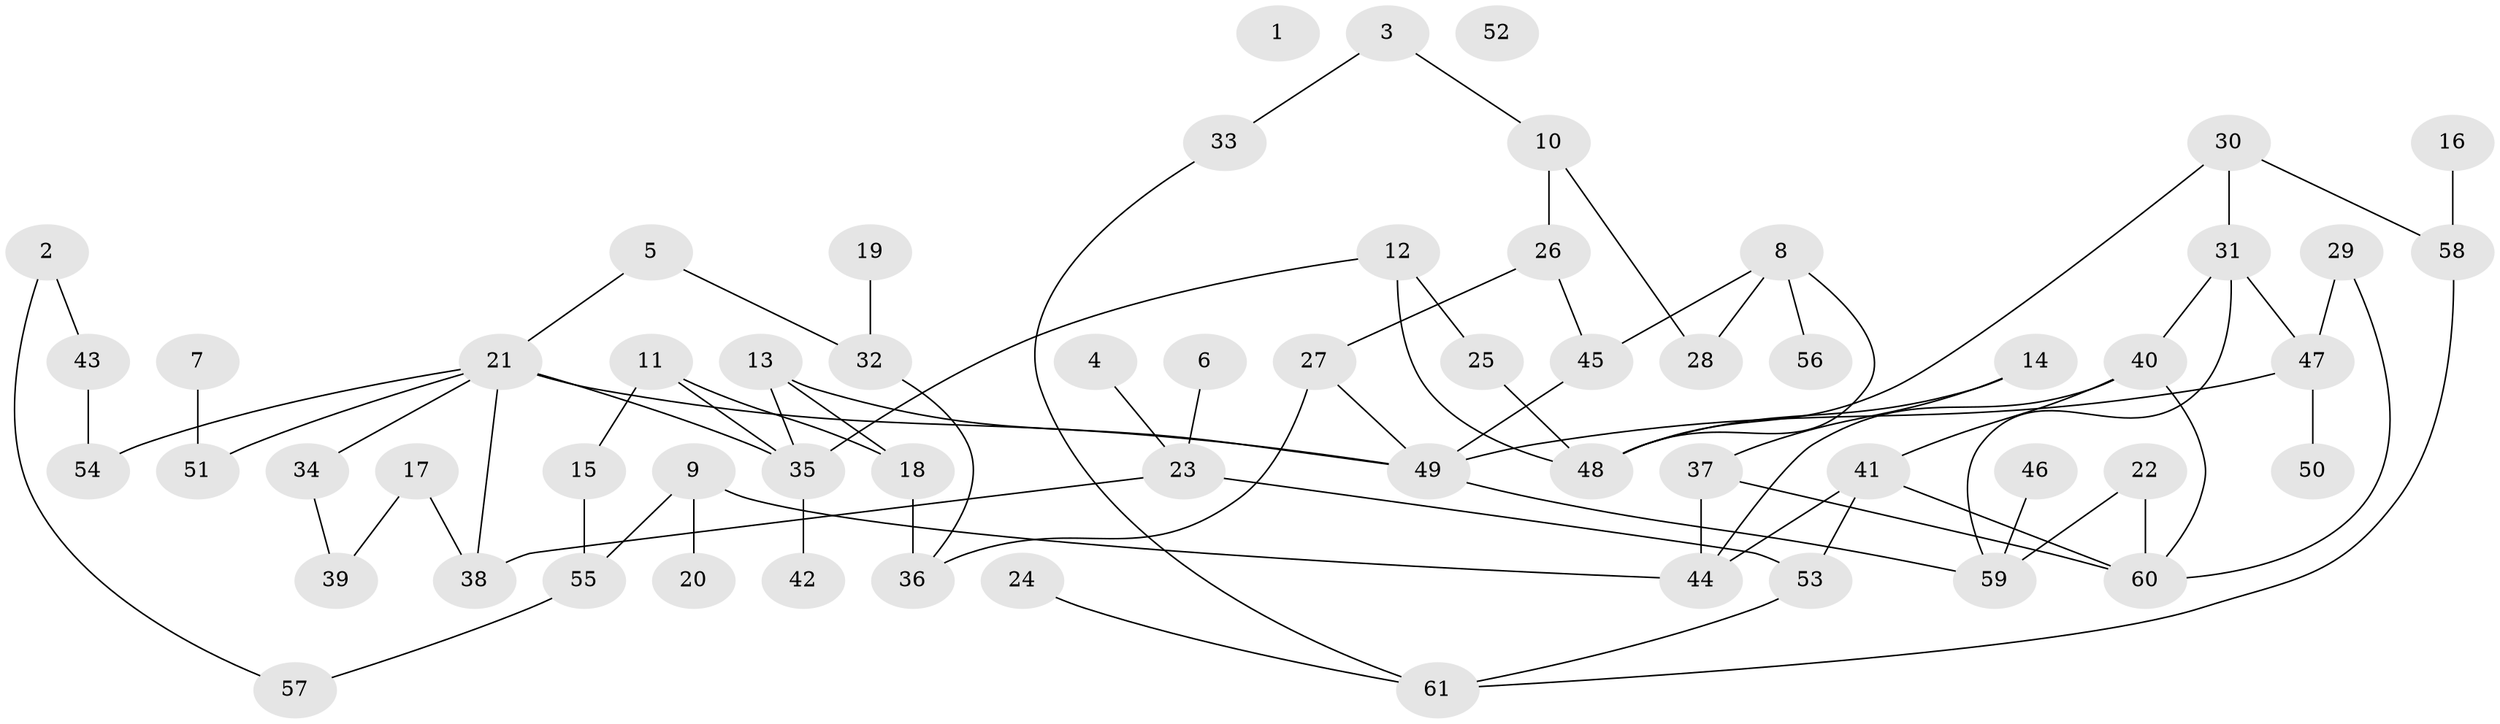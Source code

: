 // coarse degree distribution, {0: 0.05128205128205128, 2: 0.23076923076923078, 3: 0.1794871794871795, 1: 0.20512820512820512, 7: 0.02564102564102564, 5: 0.15384615384615385, 4: 0.10256410256410256, 6: 0.05128205128205128}
// Generated by graph-tools (version 1.1) at 2025/41/03/06/25 10:41:19]
// undirected, 61 vertices, 80 edges
graph export_dot {
graph [start="1"]
  node [color=gray90,style=filled];
  1;
  2;
  3;
  4;
  5;
  6;
  7;
  8;
  9;
  10;
  11;
  12;
  13;
  14;
  15;
  16;
  17;
  18;
  19;
  20;
  21;
  22;
  23;
  24;
  25;
  26;
  27;
  28;
  29;
  30;
  31;
  32;
  33;
  34;
  35;
  36;
  37;
  38;
  39;
  40;
  41;
  42;
  43;
  44;
  45;
  46;
  47;
  48;
  49;
  50;
  51;
  52;
  53;
  54;
  55;
  56;
  57;
  58;
  59;
  60;
  61;
  2 -- 43;
  2 -- 57;
  3 -- 10;
  3 -- 33;
  4 -- 23;
  5 -- 21;
  5 -- 32;
  6 -- 23;
  7 -- 51;
  8 -- 28;
  8 -- 45;
  8 -- 48;
  8 -- 56;
  9 -- 20;
  9 -- 44;
  9 -- 55;
  10 -- 26;
  10 -- 28;
  11 -- 15;
  11 -- 18;
  11 -- 35;
  12 -- 25;
  12 -- 35;
  12 -- 48;
  13 -- 18;
  13 -- 35;
  13 -- 49;
  14 -- 37;
  14 -- 48;
  15 -- 55;
  16 -- 58;
  17 -- 38;
  17 -- 39;
  18 -- 36;
  19 -- 32;
  21 -- 34;
  21 -- 35;
  21 -- 38;
  21 -- 49;
  21 -- 51;
  21 -- 54;
  22 -- 59;
  22 -- 60;
  23 -- 38;
  23 -- 53;
  24 -- 61;
  25 -- 48;
  26 -- 27;
  26 -- 45;
  27 -- 36;
  27 -- 49;
  29 -- 47;
  29 -- 60;
  30 -- 31;
  30 -- 48;
  30 -- 58;
  31 -- 40;
  31 -- 47;
  31 -- 59;
  32 -- 36;
  33 -- 61;
  34 -- 39;
  35 -- 42;
  37 -- 44;
  37 -- 60;
  40 -- 41;
  40 -- 44;
  40 -- 60;
  41 -- 44;
  41 -- 53;
  41 -- 60;
  43 -- 54;
  45 -- 49;
  46 -- 59;
  47 -- 49;
  47 -- 50;
  49 -- 59;
  53 -- 61;
  55 -- 57;
  58 -- 61;
}
